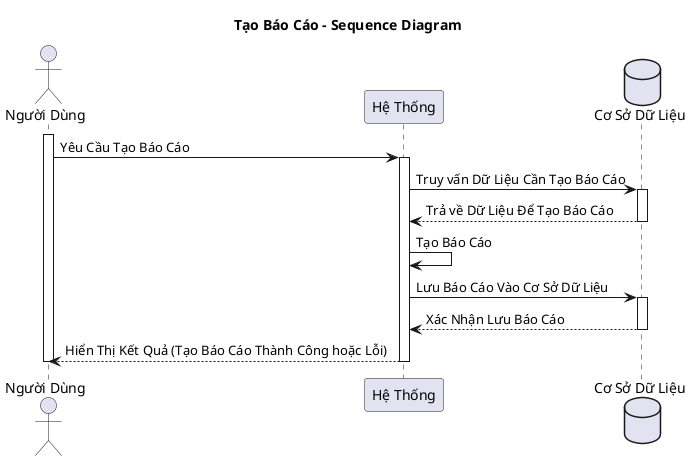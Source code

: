 @startuml
title Tạo Báo Cáo - Sequence Diagram

actor "Người Dùng" as user
participant "Hệ Thống" as system
database "Cơ Sở Dữ Liệu" as database

activate user
user -> system: Yêu Cầu Tạo Báo Cáo
activate system
system -> database: Truy vấn Dữ Liệu Cần Tạo Báo Cáo
activate database
database --> system: Trả về Dữ Liệu Để Tạo Báo Cáo
deactivate database
system -> system: Tạo Báo Cáo
system -> database: Lưu Báo Cáo Vào Cơ Sở Dữ Liệu
activate database
database --> system: Xác Nhận Lưu Báo Cáo
deactivate database
system --> user: Hiển Thị Kết Quả (Tạo Báo Cáo Thành Công hoặc Lỗi)
deactivate system
deactivate user
@enduml
